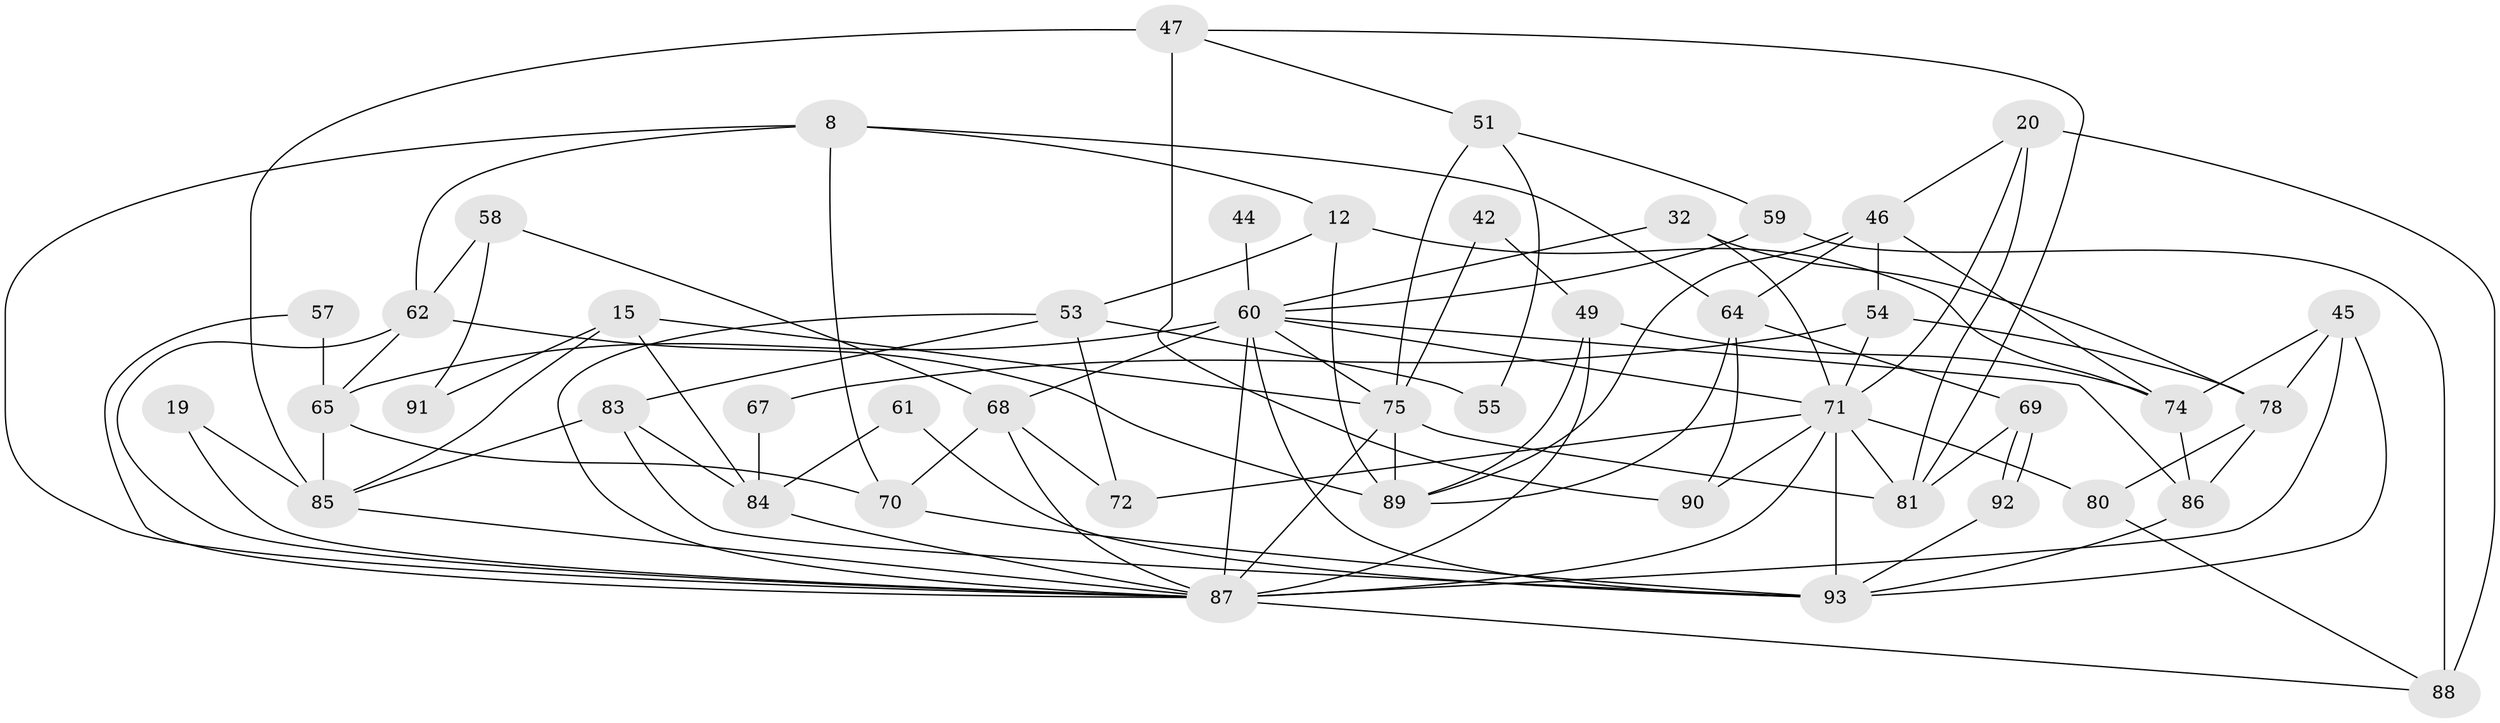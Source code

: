 // original degree distribution, {4: 0.3655913978494624, 3: 0.22580645161290322, 5: 0.20430107526881722, 2: 0.10752688172043011, 6: 0.06451612903225806, 8: 0.010752688172043012, 7: 0.021505376344086023}
// Generated by graph-tools (version 1.1) at 2025/49/03/09/25 04:49:34]
// undirected, 46 vertices, 102 edges
graph export_dot {
graph [start="1"]
  node [color=gray90,style=filled];
  8;
  12;
  15;
  19;
  20 [super="+2"];
  32;
  42;
  44;
  45 [super="+28"];
  46 [super="+1"];
  47;
  49;
  51;
  53;
  54;
  55;
  57;
  58;
  59;
  60 [super="+40+39"];
  61;
  62 [super="+16+25"];
  64 [super="+34"];
  65;
  67;
  68 [super="+7+66"];
  69;
  70;
  71 [super="+4+33+37"];
  72;
  74;
  75 [super="+50"];
  78;
  80;
  81 [super="+26+14"];
  83;
  84 [super="+41"];
  85 [super="+73"];
  86 [super="+13"];
  87 [super="+18+29+76+82"];
  88;
  89 [super="+10+79"];
  90 [super="+22"];
  91;
  92;
  93 [super="+48+43+63"];
  8 -- 87;
  8 -- 12;
  8 -- 70;
  8 -- 64;
  8 -- 62;
  12 -- 74;
  12 -- 53;
  12 -- 89;
  15 -- 85;
  15 -- 84;
  15 -- 91;
  15 -- 75;
  19 -- 85 [weight=2];
  19 -- 87;
  20 -- 71;
  20 -- 88 [weight=2];
  20 -- 46;
  20 -- 81;
  32 -- 60 [weight=2];
  32 -- 78;
  32 -- 71;
  42 -- 49;
  42 -- 75;
  44 -- 60 [weight=3];
  45 -- 87 [weight=3];
  45 -- 74;
  45 -- 78;
  45 -- 93 [weight=2];
  46 -- 74 [weight=2];
  46 -- 54;
  46 -- 64 [weight=2];
  46 -- 89;
  47 -- 85 [weight=2];
  47 -- 51;
  47 -- 90 [weight=2];
  47 -- 81;
  49 -- 87;
  49 -- 74;
  49 -- 89;
  51 -- 55;
  51 -- 59;
  51 -- 75;
  53 -- 83;
  53 -- 55;
  53 -- 72;
  53 -- 87;
  54 -- 71;
  54 -- 67;
  54 -- 78;
  57 -- 65;
  57 -- 87;
  58 -- 68;
  58 -- 91;
  58 -- 62;
  59 -- 60;
  59 -- 88;
  60 -- 86;
  60 -- 75 [weight=2];
  60 -- 65;
  60 -- 68;
  60 -- 71;
  60 -- 87 [weight=2];
  60 -- 93;
  61 -- 93 [weight=2];
  61 -- 84 [weight=2];
  62 -- 65;
  62 -- 89 [weight=2];
  62 -- 87 [weight=3];
  64 -- 89;
  64 -- 69;
  64 -- 90;
  65 -- 85;
  65 -- 70;
  67 -- 84 [weight=2];
  68 -- 72;
  68 -- 70;
  68 -- 87 [weight=2];
  69 -- 92;
  69 -- 92;
  69 -- 81 [weight=2];
  70 -- 93;
  71 -- 72;
  71 -- 81;
  71 -- 80;
  71 -- 90;
  71 -- 93 [weight=4];
  71 -- 87 [weight=5];
  74 -- 86 [weight=2];
  75 -- 89 [weight=2];
  75 -- 81;
  75 -- 87;
  78 -- 80;
  78 -- 86;
  80 -- 88;
  83 -- 85;
  83 -- 84;
  83 -- 93;
  84 -- 87;
  85 -- 87 [weight=2];
  86 -- 93;
  87 -- 88;
  92 -- 93;
}
